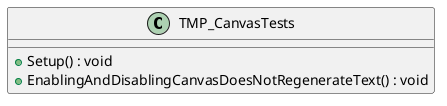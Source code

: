 @startuml
class TMP_CanvasTests {
    + Setup() : void
    + EnablingAndDisablingCanvasDoesNotRegenerateText() : void
}
@enduml
